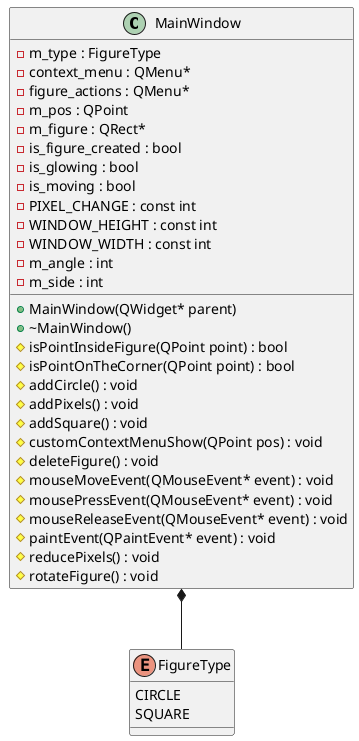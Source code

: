 @startuml





/' Objects '/

class MainWindow {
	+MainWindow(QWidget* parent)
	+~MainWindow()
	-m_type : FigureType
	-context_menu : QMenu*
	-figure_actions : QMenu*
	-m_pos : QPoint
	-m_figure : QRect*
	#isPointInsideFigure(QPoint point) : bool
	#isPointOnTheCorner(QPoint point) : bool
	-is_figure_created : bool
	-is_glowing : bool
	-is_moving : bool
	-PIXEL_CHANGE : const int
	-WINDOW_HEIGHT : const int
	-WINDOW_WIDTH : const int
	-m_angle : int
	-m_side : int
	#addCircle() : void
	#addPixels() : void
	#addSquare() : void
	#customContextMenuShow(QPoint pos) : void
	#deleteFigure() : void
	#mouseMoveEvent(QMouseEvent* event) : void
	#mousePressEvent(QMouseEvent* event) : void
	#mouseReleaseEvent(QMouseEvent* event) : void
	#paintEvent(QPaintEvent* event) : void
	#reducePixels() : void
	#rotateFigure() : void
}


enum FigureType {
	CIRCLE
	SQUARE
}





/' Inheritance relationships '/




/' Aggregation relationships '/

.MainWindow *-- .FigureType






/' Nested objects '/



@enduml
